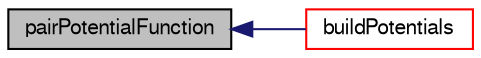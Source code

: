 digraph "pairPotentialFunction"
{
  bgcolor="transparent";
  edge [fontname="FreeSans",fontsize="10",labelfontname="FreeSans",labelfontsize="10"];
  node [fontname="FreeSans",fontsize="10",shape=record];
  rankdir="LR";
  Node31 [label="pairPotentialFunction",height=0.2,width=0.4,color="black", fillcolor="grey75", style="filled", fontcolor="black"];
  Node31 -> Node32 [dir="back",color="midnightblue",fontsize="10",style="solid",fontname="FreeSans"];
  Node32 [label="buildPotentials",height=0.2,width=0.4,color="red",URL="$a24474.html#ac9d54c1beb5d4bf5fad3b1c7d40adc0d"];
}
